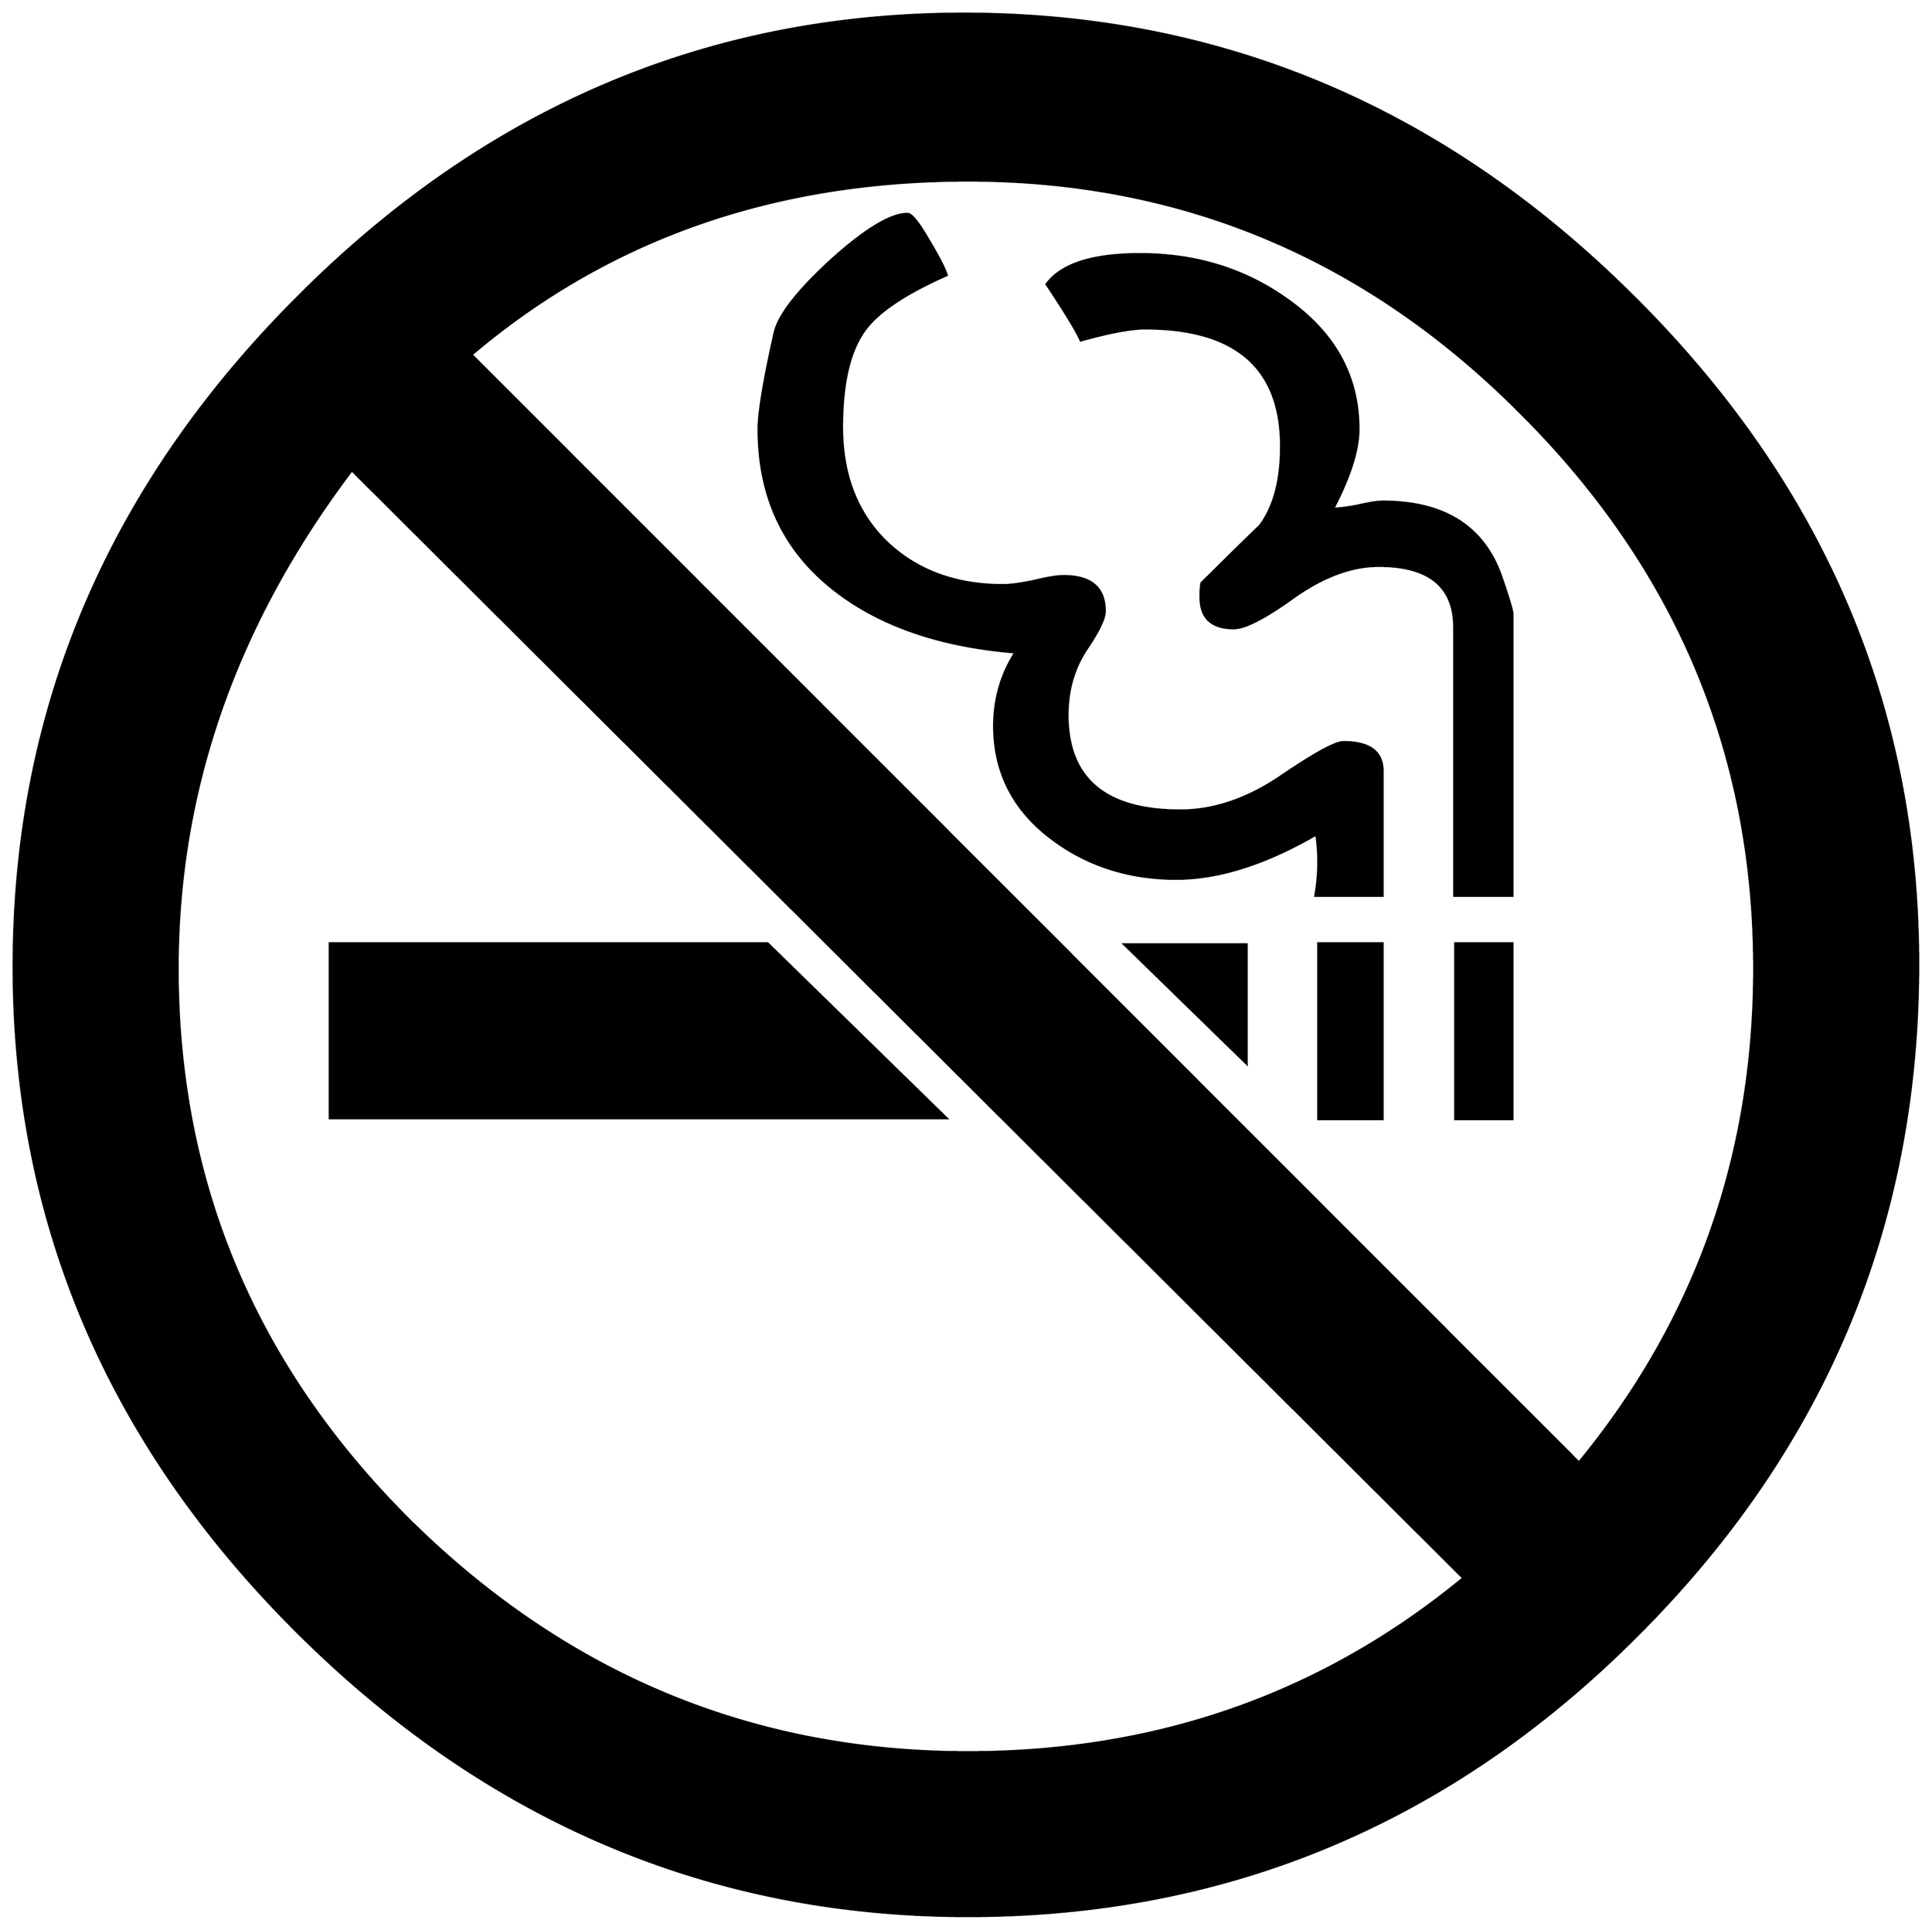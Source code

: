 


\begin{tikzpicture}[y=0.80pt, x=0.80pt, yscale=-1.0, xscale=1.0, inner sep=0pt, outer sep=0pt]
\begin{scope}[shift={(100.0,1713.0)},nonzero rule]
  \path[draw=.,fill=.,line width=1.600pt] (1974.0,-590.0) ..
    controls (1974.0,-331.333) and (1881.0,-109.0) ..
    (1695.0,77.0) .. controls (1509.667,263.0) and (1288.0,356.0)
    .. (1030.0,356.0) .. controls (775.333,356.0) and
    (553.667,262.333) .. (365.0,75.0) .. controls (176.333,-112.333) and
    (82.0,-333.333) .. (82.0,-588.0) .. controls (82.0,-842.667) and
    (175.667,-1064.0) .. (363.0,-1252.0) .. controls
    (550.333,-1440.667) and (771.333,-1535.0) .. (1026.0,-1535.0) ..
    controls (1281.333,-1535.0) and (1503.0,-1441.333) ..
    (1691.0,-1254.0) .. controls (1879.667,-1066.667) and
    (1974.0,-845.333) .. (1974.0,-590.0) -- cycle(1811.0,-586.0)
    .. controls (1811.0,-799.333) and (1734.0,-983.0) ..
    (1580.0,-1137.0) .. controls (1426.667,-1291.667) and
    (1243.333,-1369.0) .. (1030.0,-1369.0) .. controls
    (837.333,-1369.0) and (673.0,-1311.333) .. (537.0,-1196.0) --
    (1637.0,-95.0) .. controls (1753.0,-236.333) and
    (1811.0,-400.0) .. (1811.0,-586.0) -- cycle(1522.0,20.0) --
    (418.0,-1081.0) .. controls (302.667,-928.333) and
    (245.0,-763.333) .. (245.0,-586.0) .. controls (245.0,-372.667)
    and (322.333,-189.333) .. (477.0,-36.0) .. controls
    (632.333,116.667) and (816.667,193.0) .. (1030.0,193.0) ..
    controls (1218.0,193.0) and (1382.0,135.333) .. (1522.0,20.0)
    -- cycle(1571.0,-658.0) -- (1513.0,-658.0) --
    (1513.0,-925.0) .. controls (1513.0,-965.667) and
    (1488.0,-986.0) .. (1438.0,-986.0) .. controls
    (1411.333,-986.0) and (1383.333,-975.667) .. (1354.0,-955.0) ..
    controls (1325.333,-934.333) and (1305.333,-924.0) ..
    (1294.0,-924.0) .. controls (1272.0,-924.0) and
    (1261.0,-934.333) .. (1261.0,-955.0) .. controls
    (1261.0,-961.667) and (1261.333,-966.333) .. (1262.0,-969.0) ..
    controls (1281.333,-988.333) and (1300.667,-1007.333) ..
    (1320.0,-1026.0) .. controls (1334.0,-1044.667) and
    (1341.0,-1071.0) .. (1341.0,-1105.0) .. controls
    (1341.0,-1183.0) and (1296.0,-1222.0) .. (1206.0,-1222.0) ..
    controls (1192.0,-1222.0) and (1170.667,-1218.0) ..
    (1142.0,-1210.0) .. controls (1138.0,-1219.333) and
    (1126.667,-1238.0) .. (1108.0,-1266.0) .. controls
    (1122.667,-1286.0) and (1153.667,-1296.0) .. (1201.0,-1296.0) ..
    controls (1256.333,-1296.0) and (1305.0,-1281.0) ..
    (1347.0,-1251.0) .. controls (1394.333,-1217.667) and
    (1418.0,-1174.667) .. (1418.0,-1122.0) .. controls
    (1418.0,-1101.333) and (1409.667,-1075.0) .. (1393.0,-1043.0) ..
    controls (1398.333,-1043.0) and (1406.333,-1044.0) ..
    (1417.0,-1046.0) .. controls (1428.333,-1048.667) and
    (1436.667,-1050.0) .. (1442.0,-1050.0) .. controls
    (1503.333,-1050.0) and (1542.667,-1025.0) .. (1560.0,-975.0) ..
    controls (1567.333,-953.667) and (1571.0,-941.333) ..
    (1571.0,-938.0) -- (1571.0,-658.0) -- cycle(1442.0,-658.0)
    -- (1375.0,-658.0) .. controls (1377.0,-669.333) and
    (1378.0,-680.667) .. (1378.0,-692.0) .. controls
    (1378.0,-701.333) and (1377.333,-710.333) .. (1376.0,-719.0) ..
    controls (1325.333,-689.667) and (1279.0,-675.0) ..
    (1237.0,-675.0) .. controls (1189.667,-675.0) and
    (1148.333,-688.333) .. (1113.0,-715.0) .. controls
    (1075.0,-743.667) and (1056.0,-781.0) .. (1056.0,-827.0) ..
    controls (1056.0,-853.667) and (1063.0,-878.0) ..
    (1077.0,-900.0) .. controls (1003.667,-906.0) and
    (944.667,-926.0) .. (900.0,-960.0) .. controls (848.0,-999.333)
    and (822.0,-1053.333) .. (822.0,-1122.0) .. controls
    (822.0,-1138.667) and (827.333,-1170.667) .. (838.0,-1218.0) ..
    controls (842.0,-1235.333) and (860.667,-1259.333) ..
    (894.0,-1290.0) .. controls (928.0,-1320.667) and
    (953.333,-1336.0) .. (970.0,-1336.0) .. controls
    (974.0,-1336.0) and (981.0,-1327.333) .. (991.0,-1310.0) ..
    controls (1001.0,-1293.333) and (1007.0,-1281.667) ..
    (1009.0,-1275.0) .. controls (968.333,-1257.0) and
    (941.333,-1239.0) .. (928.0,-1221.0) .. controls
    (912.667,-1200.333) and (905.0,-1168.0) .. (905.0,-1124.0) ..
    controls (905.0,-1076.667) and (919.667,-1038.667) ..
    (949.0,-1010.0) .. controls (979.0,-981.333) and
    (1017.667,-967.0) .. (1065.0,-967.0) .. controls
    (1071.667,-967.0) and (1081.667,-968.333) .. (1095.0,-971.0) ..
    controls (1108.333,-974.333) and (1118.333,-976.0) ..
    (1125.0,-976.0) .. controls (1152.333,-976.0) and
    (1166.0,-964.333) .. (1166.0,-941.0) .. controls
    (1166.0,-933.667) and (1159.667,-920.667) .. (1147.0,-902.0) ..
    controls (1135.0,-883.333) and (1129.0,-862.0) ..
    (1129.0,-838.0) .. controls (1129.0,-774.667) and
    (1166.333,-743.0) .. (1241.0,-743.0) .. controls
    (1274.333,-743.0) and (1307.667,-754.333) .. (1341.0,-777.0) ..
    controls (1374.333,-799.667) and (1395.0,-811.0) ..
    (1403.0,-811.0) .. controls (1429.0,-811.0) and
    (1442.0,-801.333) .. (1442.0,-782.0) -- (1442.0,-658.0) --
    cycle(1571.0,-436.0) -- (1514.0,-436.0) -- (1514.0,-611.0)
    -- (1571.0,-611.0) -- (1571.0,-436.0) --
    cycle(1442.0,-436.0) -- (1378.0,-436.0) -- (1378.0,-611.0)
    -- (1442.0,-611.0) -- (1442.0,-436.0) --
    cycle(1307.0,-491.0) -- (1185.0,-610.0) -- (1307.0,-610.0)
    -- (1307.0,-491.0) -- cycle(1009.0,-437.0) -- (396.0,-437.0)
    -- (396.0,-611.0) -- (831.0,-611.0) -- (1009.0,-437.0) --
    cycle;
\end{scope}

\end{tikzpicture}

